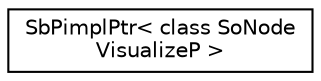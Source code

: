 digraph "Graphical Class Hierarchy"
{
 // LATEX_PDF_SIZE
  edge [fontname="Helvetica",fontsize="10",labelfontname="Helvetica",labelfontsize="10"];
  node [fontname="Helvetica",fontsize="10",shape=record];
  rankdir="LR";
  Node0 [label="SbPimplPtr\< class SoNode\lVisualizeP \>",height=0.2,width=0.4,color="black", fillcolor="white", style="filled",URL="$classSbPimplPtr.html",tooltip=" "];
}
